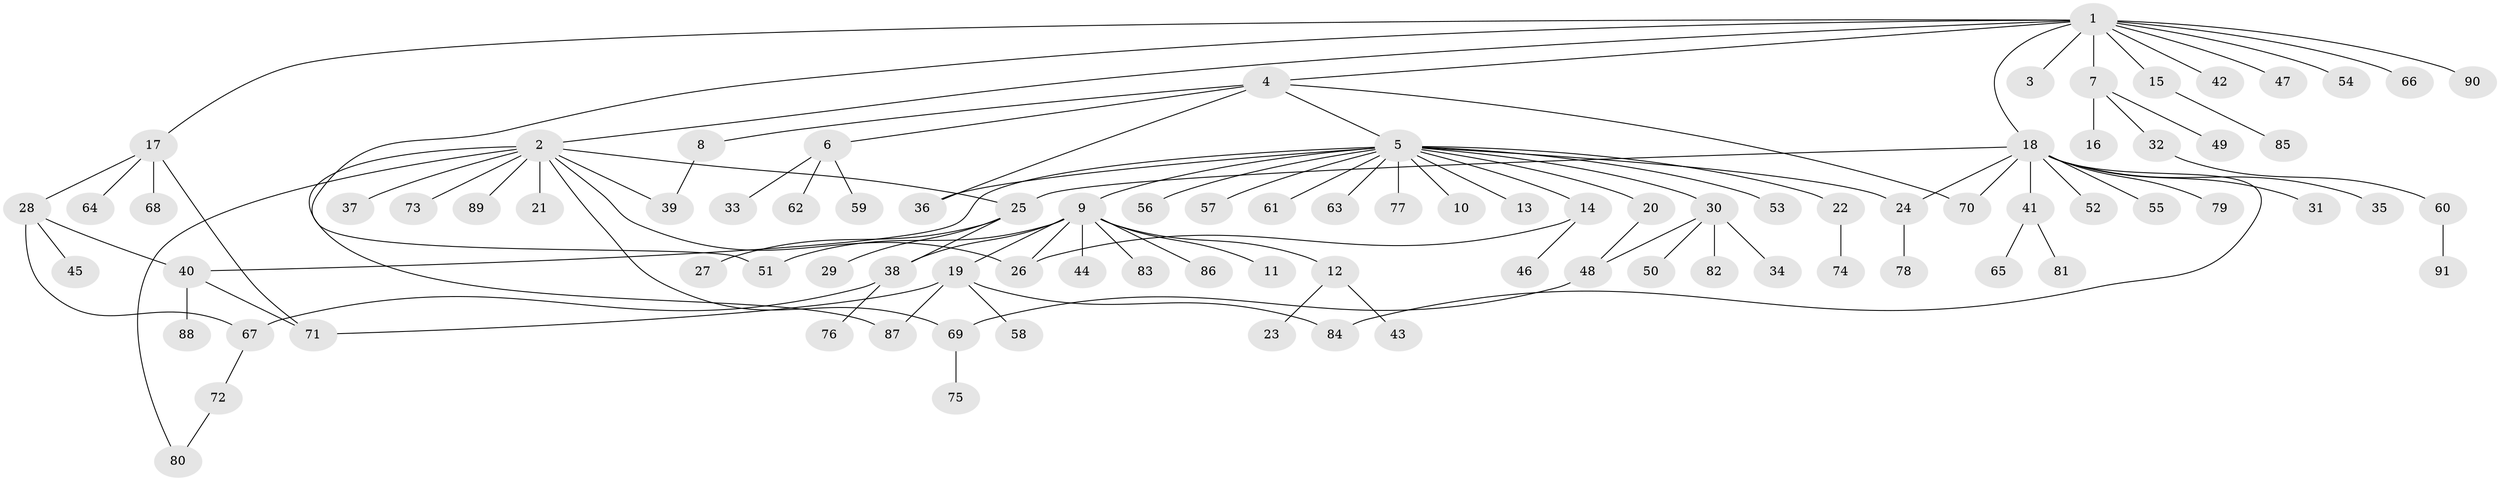 // coarse degree distribution, {12: 0.021739130434782608, 7: 0.043478260869565216, 1: 0.391304347826087, 6: 0.043478260869565216, 2: 0.2608695652173913, 9: 0.021739130434782608, 4: 0.06521739130434782, 3: 0.13043478260869565, 5: 0.021739130434782608}
// Generated by graph-tools (version 1.1) at 2025/50/03/04/25 22:50:09]
// undirected, 91 vertices, 108 edges
graph export_dot {
  node [color=gray90,style=filled];
  1;
  2;
  3;
  4;
  5;
  6;
  7;
  8;
  9;
  10;
  11;
  12;
  13;
  14;
  15;
  16;
  17;
  18;
  19;
  20;
  21;
  22;
  23;
  24;
  25;
  26;
  27;
  28;
  29;
  30;
  31;
  32;
  33;
  34;
  35;
  36;
  37;
  38;
  39;
  40;
  41;
  42;
  43;
  44;
  45;
  46;
  47;
  48;
  49;
  50;
  51;
  52;
  53;
  54;
  55;
  56;
  57;
  58;
  59;
  60;
  61;
  62;
  63;
  64;
  65;
  66;
  67;
  68;
  69;
  70;
  71;
  72;
  73;
  74;
  75;
  76;
  77;
  78;
  79;
  80;
  81;
  82;
  83;
  84;
  85;
  86;
  87;
  88;
  89;
  90;
  91;
  1 -- 2;
  1 -- 3;
  1 -- 4;
  1 -- 7;
  1 -- 15;
  1 -- 17;
  1 -- 18;
  1 -- 42;
  1 -- 47;
  1 -- 51;
  1 -- 54;
  1 -- 66;
  1 -- 90;
  2 -- 21;
  2 -- 25;
  2 -- 26;
  2 -- 37;
  2 -- 39;
  2 -- 69;
  2 -- 73;
  2 -- 80;
  2 -- 87;
  2 -- 89;
  4 -- 5;
  4 -- 6;
  4 -- 8;
  4 -- 36;
  4 -- 70;
  5 -- 9;
  5 -- 10;
  5 -- 13;
  5 -- 14;
  5 -- 20;
  5 -- 22;
  5 -- 24;
  5 -- 30;
  5 -- 36;
  5 -- 40;
  5 -- 53;
  5 -- 56;
  5 -- 57;
  5 -- 61;
  5 -- 63;
  5 -- 77;
  6 -- 33;
  6 -- 59;
  6 -- 62;
  7 -- 16;
  7 -- 32;
  7 -- 49;
  8 -- 39;
  9 -- 11;
  9 -- 12;
  9 -- 19;
  9 -- 26;
  9 -- 38;
  9 -- 44;
  9 -- 51;
  9 -- 83;
  9 -- 86;
  12 -- 23;
  12 -- 43;
  14 -- 26;
  14 -- 46;
  15 -- 85;
  17 -- 28;
  17 -- 64;
  17 -- 68;
  17 -- 71;
  18 -- 24;
  18 -- 25;
  18 -- 31;
  18 -- 35;
  18 -- 41;
  18 -- 52;
  18 -- 55;
  18 -- 70;
  18 -- 79;
  18 -- 84;
  19 -- 58;
  19 -- 71;
  19 -- 84;
  19 -- 87;
  20 -- 48;
  22 -- 74;
  24 -- 78;
  25 -- 27;
  25 -- 29;
  25 -- 38;
  28 -- 40;
  28 -- 45;
  28 -- 67;
  30 -- 34;
  30 -- 48;
  30 -- 50;
  30 -- 82;
  32 -- 60;
  38 -- 67;
  38 -- 76;
  40 -- 71;
  40 -- 88;
  41 -- 65;
  41 -- 81;
  48 -- 69;
  60 -- 91;
  67 -- 72;
  69 -- 75;
  72 -- 80;
}
